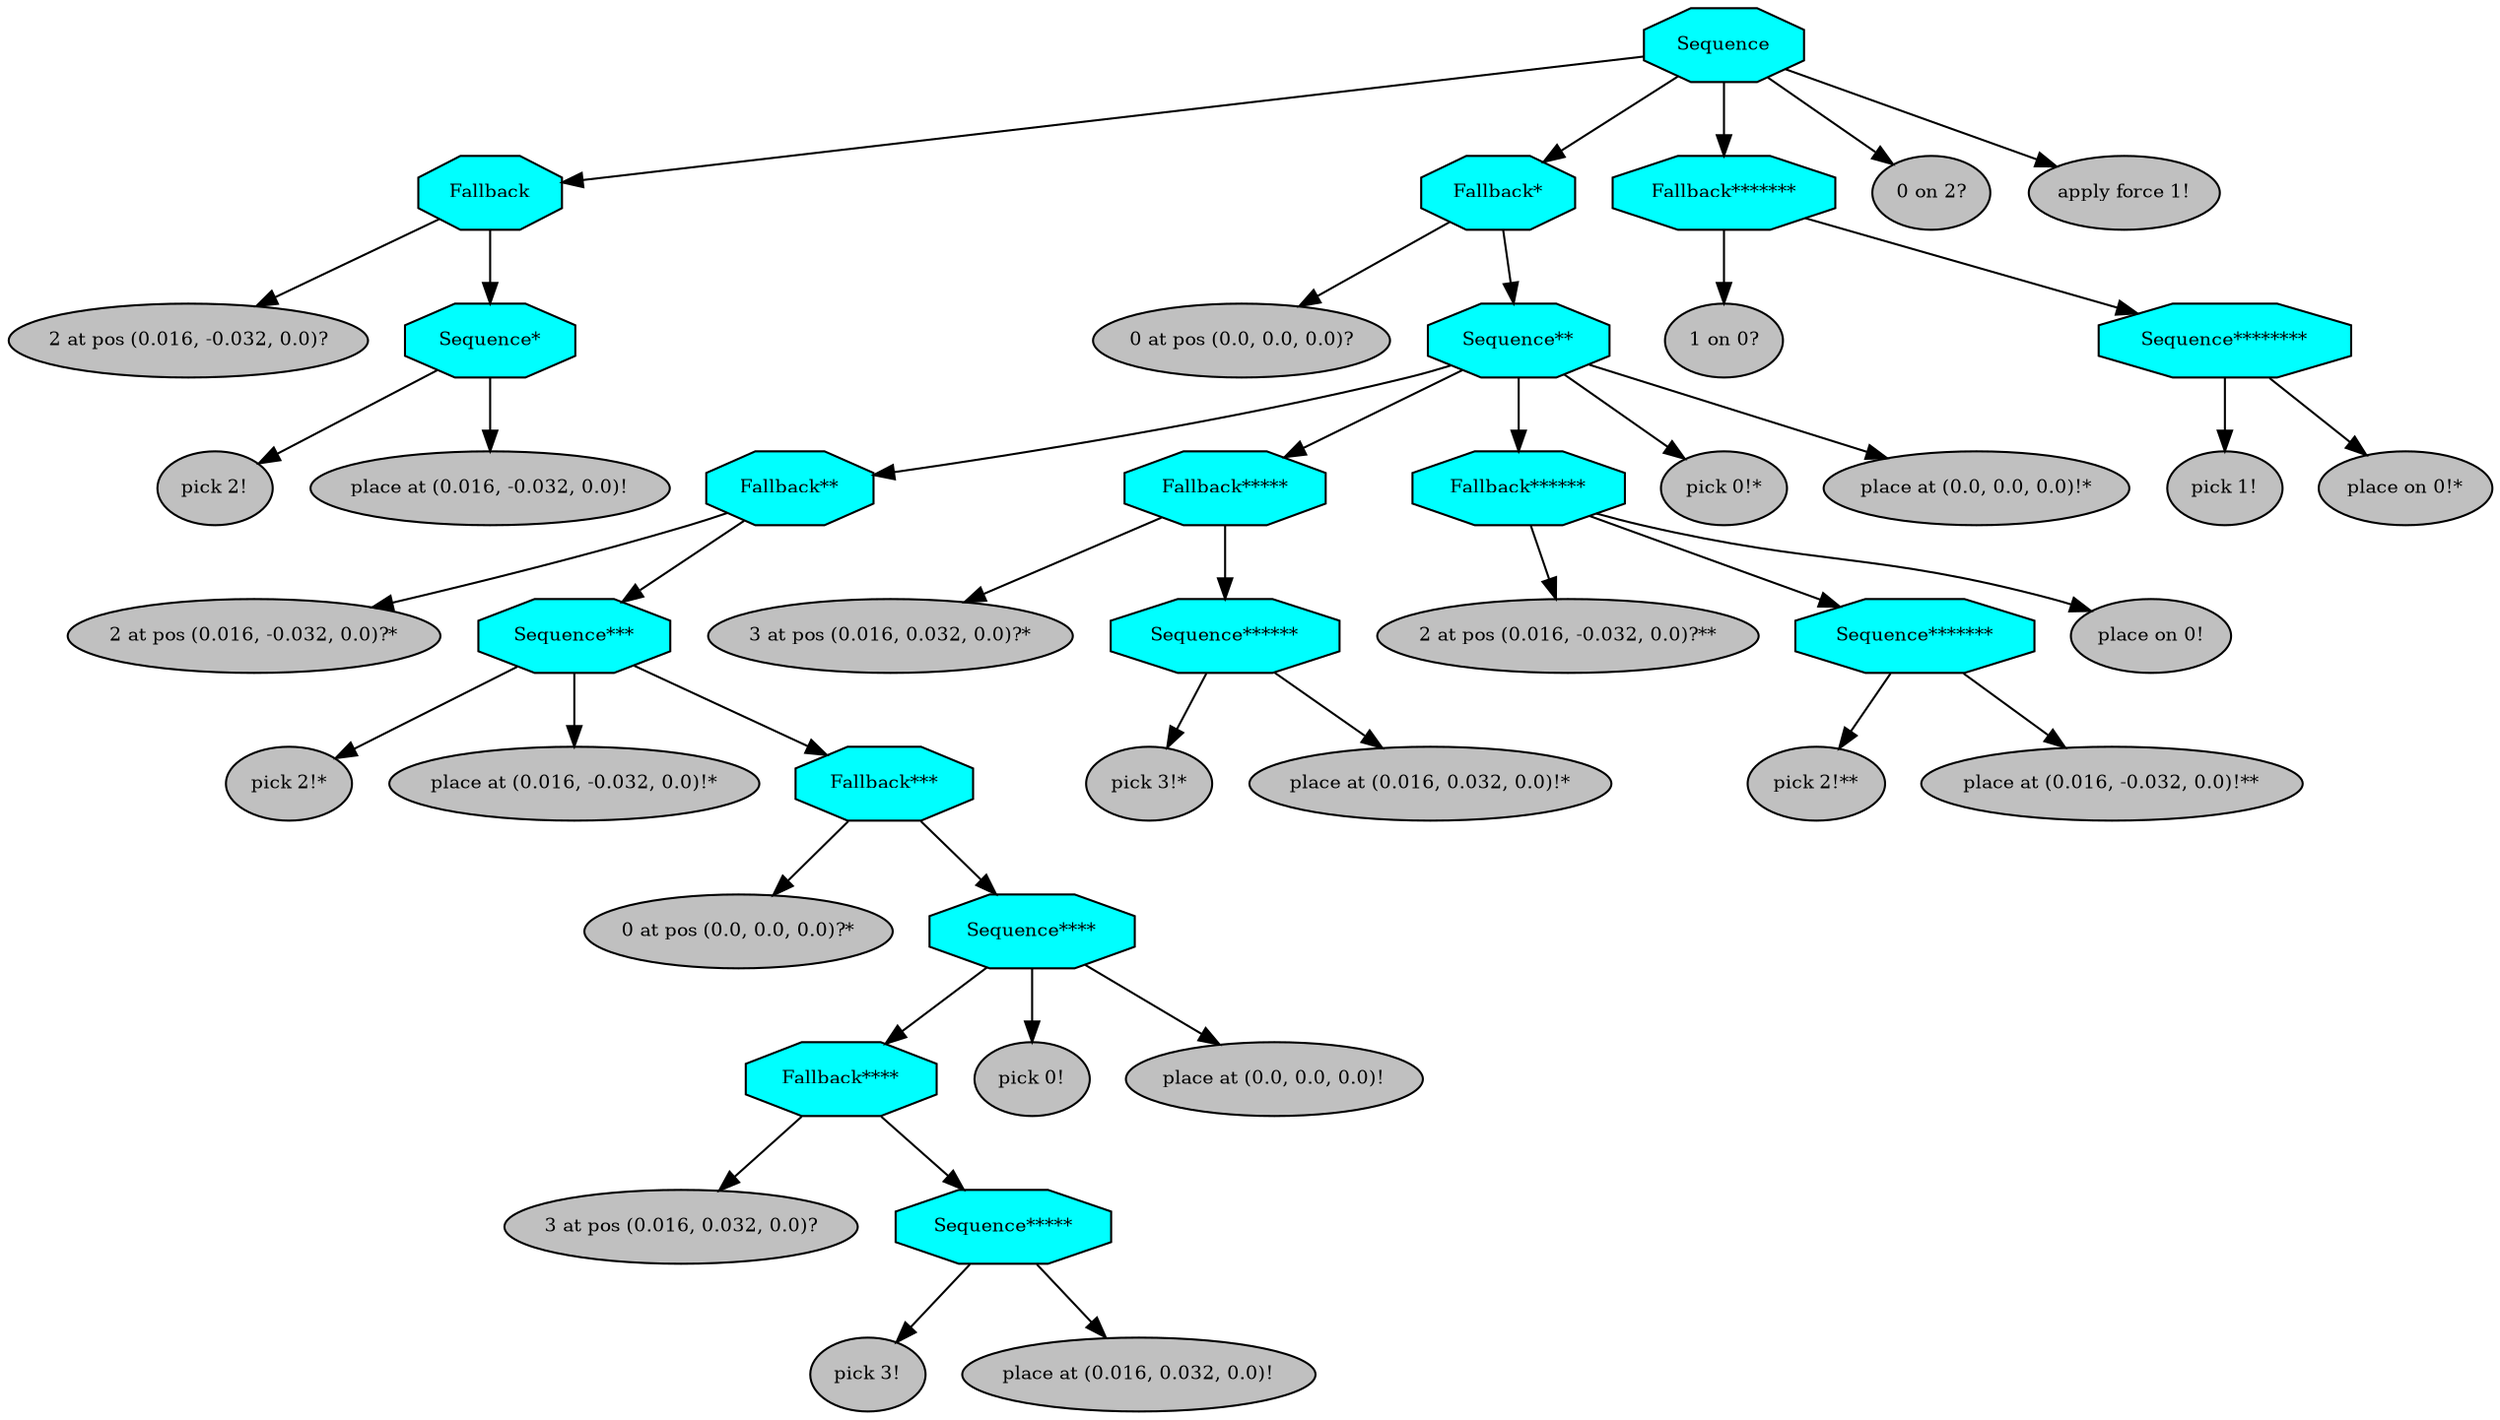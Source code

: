 digraph pastafarianism {
ordering=out;
graph [fontname="times-roman"];
node [fontname="times-roman"];
edge [fontname="times-roman"];
Sequence [fillcolor=cyan, fontcolor=black, fontsize=9, label=Sequence, shape=octagon, style=filled];
Fallback [fillcolor=cyan, fontcolor=black, fontsize=9, label=Fallback, shape=octagon, style=filled];
Sequence -> Fallback;
"2 at pos (0.016, -0.032, 0.0)?" [fillcolor=gray, fontcolor=black, fontsize=9, label="2 at pos (0.016, -0.032, 0.0)?", shape=ellipse, style=filled];
Fallback -> "2 at pos (0.016, -0.032, 0.0)?";
"Sequence*" [fillcolor=cyan, fontcolor=black, fontsize=9, label="Sequence*", shape=octagon, style=filled];
Fallback -> "Sequence*";
"pick 2!" [fillcolor=gray, fontcolor=black, fontsize=9, label="pick 2!", shape=ellipse, style=filled];
"Sequence*" -> "pick 2!";
"place at (0.016, -0.032, 0.0)!" [fillcolor=gray, fontcolor=black, fontsize=9, label="place at (0.016, -0.032, 0.0)!", shape=ellipse, style=filled];
"Sequence*" -> "place at (0.016, -0.032, 0.0)!";
"Fallback*" [fillcolor=cyan, fontcolor=black, fontsize=9, label="Fallback*", shape=octagon, style=filled];
Sequence -> "Fallback*";
"0 at pos (0.0, 0.0, 0.0)?" [fillcolor=gray, fontcolor=black, fontsize=9, label="0 at pos (0.0, 0.0, 0.0)?", shape=ellipse, style=filled];
"Fallback*" -> "0 at pos (0.0, 0.0, 0.0)?";
"Sequence**" [fillcolor=cyan, fontcolor=black, fontsize=9, label="Sequence**", shape=octagon, style=filled];
"Fallback*" -> "Sequence**";
"Fallback**" [fillcolor=cyan, fontcolor=black, fontsize=9, label="Fallback**", shape=octagon, style=filled];
"Sequence**" -> "Fallback**";
"2 at pos (0.016, -0.032, 0.0)?*" [fillcolor=gray, fontcolor=black, fontsize=9, label="2 at pos (0.016, -0.032, 0.0)?*", shape=ellipse, style=filled];
"Fallback**" -> "2 at pos (0.016, -0.032, 0.0)?*";
"Sequence***" [fillcolor=cyan, fontcolor=black, fontsize=9, label="Sequence***", shape=octagon, style=filled];
"Fallback**" -> "Sequence***";
"pick 2!*" [fillcolor=gray, fontcolor=black, fontsize=9, label="pick 2!*", shape=ellipse, style=filled];
"Sequence***" -> "pick 2!*";
"place at (0.016, -0.032, 0.0)!*" [fillcolor=gray, fontcolor=black, fontsize=9, label="place at (0.016, -0.032, 0.0)!*", shape=ellipse, style=filled];
"Sequence***" -> "place at (0.016, -0.032, 0.0)!*";
"Fallback***" [fillcolor=cyan, fontcolor=black, fontsize=9, label="Fallback***", shape=octagon, style=filled];
"Sequence***" -> "Fallback***";
"0 at pos (0.0, 0.0, 0.0)?*" [fillcolor=gray, fontcolor=black, fontsize=9, label="0 at pos (0.0, 0.0, 0.0)?*", shape=ellipse, style=filled];
"Fallback***" -> "0 at pos (0.0, 0.0, 0.0)?*";
"Sequence****" [fillcolor=cyan, fontcolor=black, fontsize=9, label="Sequence****", shape=octagon, style=filled];
"Fallback***" -> "Sequence****";
"Fallback****" [fillcolor=cyan, fontcolor=black, fontsize=9, label="Fallback****", shape=octagon, style=filled];
"Sequence****" -> "Fallback****";
"3 at pos (0.016, 0.032, 0.0)?" [fillcolor=gray, fontcolor=black, fontsize=9, label="3 at pos (0.016, 0.032, 0.0)?", shape=ellipse, style=filled];
"Fallback****" -> "3 at pos (0.016, 0.032, 0.0)?";
"Sequence*****" [fillcolor=cyan, fontcolor=black, fontsize=9, label="Sequence*****", shape=octagon, style=filled];
"Fallback****" -> "Sequence*****";
"pick 3!" [fillcolor=gray, fontcolor=black, fontsize=9, label="pick 3!", shape=ellipse, style=filled];
"Sequence*****" -> "pick 3!";
"place at (0.016, 0.032, 0.0)!" [fillcolor=gray, fontcolor=black, fontsize=9, label="place at (0.016, 0.032, 0.0)!", shape=ellipse, style=filled];
"Sequence*****" -> "place at (0.016, 0.032, 0.0)!";
"pick 0!" [fillcolor=gray, fontcolor=black, fontsize=9, label="pick 0!", shape=ellipse, style=filled];
"Sequence****" -> "pick 0!";
"place at (0.0, 0.0, 0.0)!" [fillcolor=gray, fontcolor=black, fontsize=9, label="place at (0.0, 0.0, 0.0)!", shape=ellipse, style=filled];
"Sequence****" -> "place at (0.0, 0.0, 0.0)!";
"Fallback*****" [fillcolor=cyan, fontcolor=black, fontsize=9, label="Fallback*****", shape=octagon, style=filled];
"Sequence**" -> "Fallback*****";
"3 at pos (0.016, 0.032, 0.0)?*" [fillcolor=gray, fontcolor=black, fontsize=9, label="3 at pos (0.016, 0.032, 0.0)?*", shape=ellipse, style=filled];
"Fallback*****" -> "3 at pos (0.016, 0.032, 0.0)?*";
"Sequence******" [fillcolor=cyan, fontcolor=black, fontsize=9, label="Sequence******", shape=octagon, style=filled];
"Fallback*****" -> "Sequence******";
"pick 3!*" [fillcolor=gray, fontcolor=black, fontsize=9, label="pick 3!*", shape=ellipse, style=filled];
"Sequence******" -> "pick 3!*";
"place at (0.016, 0.032, 0.0)!*" [fillcolor=gray, fontcolor=black, fontsize=9, label="place at (0.016, 0.032, 0.0)!*", shape=ellipse, style=filled];
"Sequence******" -> "place at (0.016, 0.032, 0.0)!*";
"Fallback******" [fillcolor=cyan, fontcolor=black, fontsize=9, label="Fallback******", shape=octagon, style=filled];
"Sequence**" -> "Fallback******";
"2 at pos (0.016, -0.032, 0.0)?**" [fillcolor=gray, fontcolor=black, fontsize=9, label="2 at pos (0.016, -0.032, 0.0)?**", shape=ellipse, style=filled];
"Fallback******" -> "2 at pos (0.016, -0.032, 0.0)?**";
"Sequence*******" [fillcolor=cyan, fontcolor=black, fontsize=9, label="Sequence*******", shape=octagon, style=filled];
"Fallback******" -> "Sequence*******";
"pick 2!**" [fillcolor=gray, fontcolor=black, fontsize=9, label="pick 2!**", shape=ellipse, style=filled];
"Sequence*******" -> "pick 2!**";
"place at (0.016, -0.032, 0.0)!**" [fillcolor=gray, fontcolor=black, fontsize=9, label="place at (0.016, -0.032, 0.0)!**", shape=ellipse, style=filled];
"Sequence*******" -> "place at (0.016, -0.032, 0.0)!**";
"place on 0!" [fillcolor=gray, fontcolor=black, fontsize=9, label="place on 0!", shape=ellipse, style=filled];
"Fallback******" -> "place on 0!";
"pick 0!*" [fillcolor=gray, fontcolor=black, fontsize=9, label="pick 0!*", shape=ellipse, style=filled];
"Sequence**" -> "pick 0!*";
"place at (0.0, 0.0, 0.0)!*" [fillcolor=gray, fontcolor=black, fontsize=9, label="place at (0.0, 0.0, 0.0)!*", shape=ellipse, style=filled];
"Sequence**" -> "place at (0.0, 0.0, 0.0)!*";
"Fallback*******" [fillcolor=cyan, fontcolor=black, fontsize=9, label="Fallback*******", shape=octagon, style=filled];
Sequence -> "Fallback*******";
"1 on 0?" [fillcolor=gray, fontcolor=black, fontsize=9, label="1 on 0?", shape=ellipse, style=filled];
"Fallback*******" -> "1 on 0?";
"Sequence********" [fillcolor=cyan, fontcolor=black, fontsize=9, label="Sequence********", shape=octagon, style=filled];
"Fallback*******" -> "Sequence********";
"pick 1!" [fillcolor=gray, fontcolor=black, fontsize=9, label="pick 1!", shape=ellipse, style=filled];
"Sequence********" -> "pick 1!";
"place on 0!*" [fillcolor=gray, fontcolor=black, fontsize=9, label="place on 0!*", shape=ellipse, style=filled];
"Sequence********" -> "place on 0!*";
"0 on 2?" [fillcolor=gray, fontcolor=black, fontsize=9, label="0 on 2?", shape=ellipse, style=filled];
Sequence -> "0 on 2?";
"apply force 1!" [fillcolor=gray, fontcolor=black, fontsize=9, label="apply force 1!", shape=ellipse, style=filled];
Sequence -> "apply force 1!";
}
